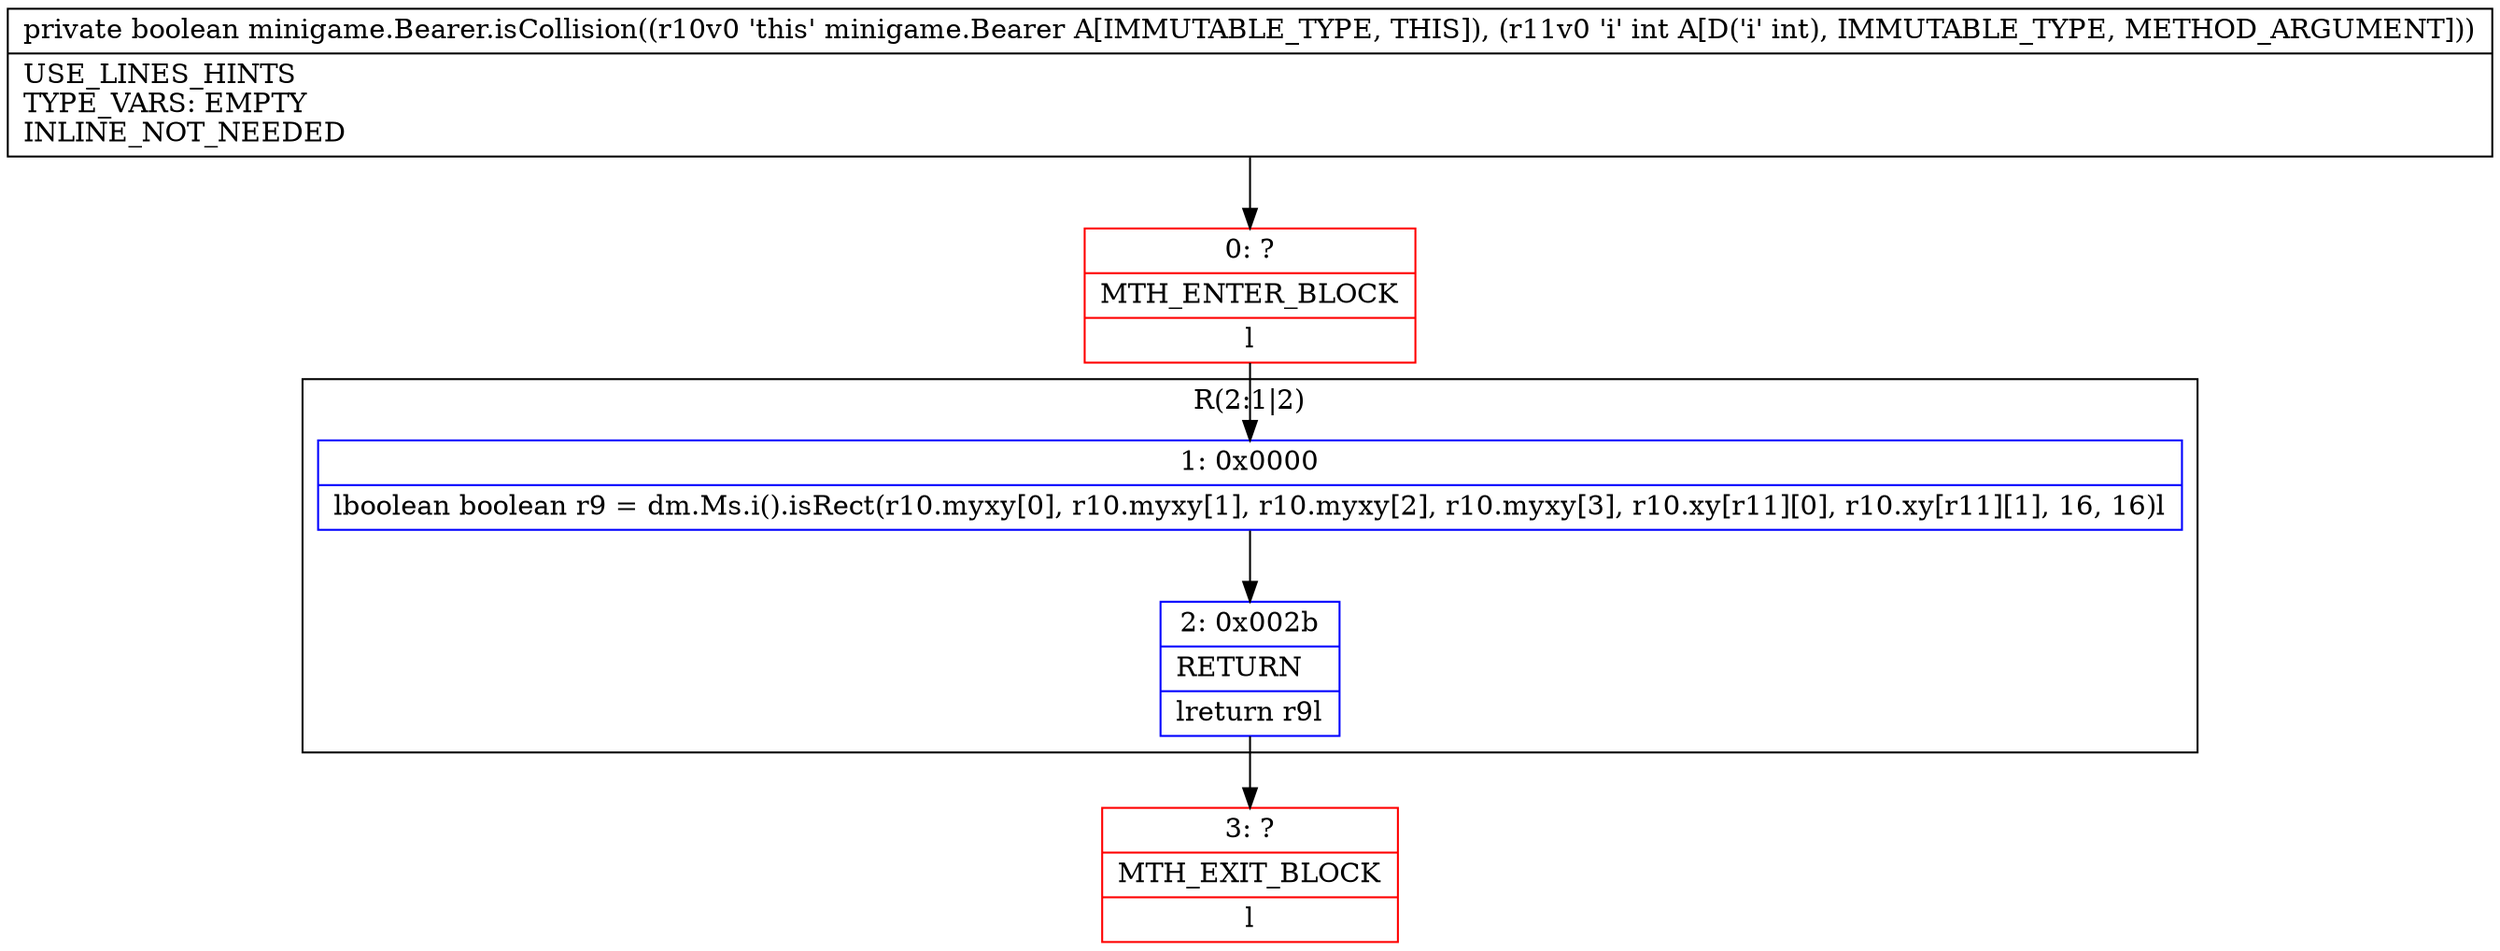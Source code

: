 digraph "CFG forminigame.Bearer.isCollision(I)Z" {
subgraph cluster_Region_601498253 {
label = "R(2:1|2)";
node [shape=record,color=blue];
Node_1 [shape=record,label="{1\:\ 0x0000|lboolean boolean r9 = dm.Ms.i().isRect(r10.myxy[0], r10.myxy[1], r10.myxy[2], r10.myxy[3], r10.xy[r11][0], r10.xy[r11][1], 16, 16)l}"];
Node_2 [shape=record,label="{2\:\ 0x002b|RETURN\l|lreturn r9l}"];
}
Node_0 [shape=record,color=red,label="{0\:\ ?|MTH_ENTER_BLOCK\l|l}"];
Node_3 [shape=record,color=red,label="{3\:\ ?|MTH_EXIT_BLOCK\l|l}"];
MethodNode[shape=record,label="{private boolean minigame.Bearer.isCollision((r10v0 'this' minigame.Bearer A[IMMUTABLE_TYPE, THIS]), (r11v0 'i' int A[D('i' int), IMMUTABLE_TYPE, METHOD_ARGUMENT]))  | USE_LINES_HINTS\lTYPE_VARS: EMPTY\lINLINE_NOT_NEEDED\l}"];
MethodNode -> Node_0;
Node_1 -> Node_2;
Node_2 -> Node_3;
Node_0 -> Node_1;
}

